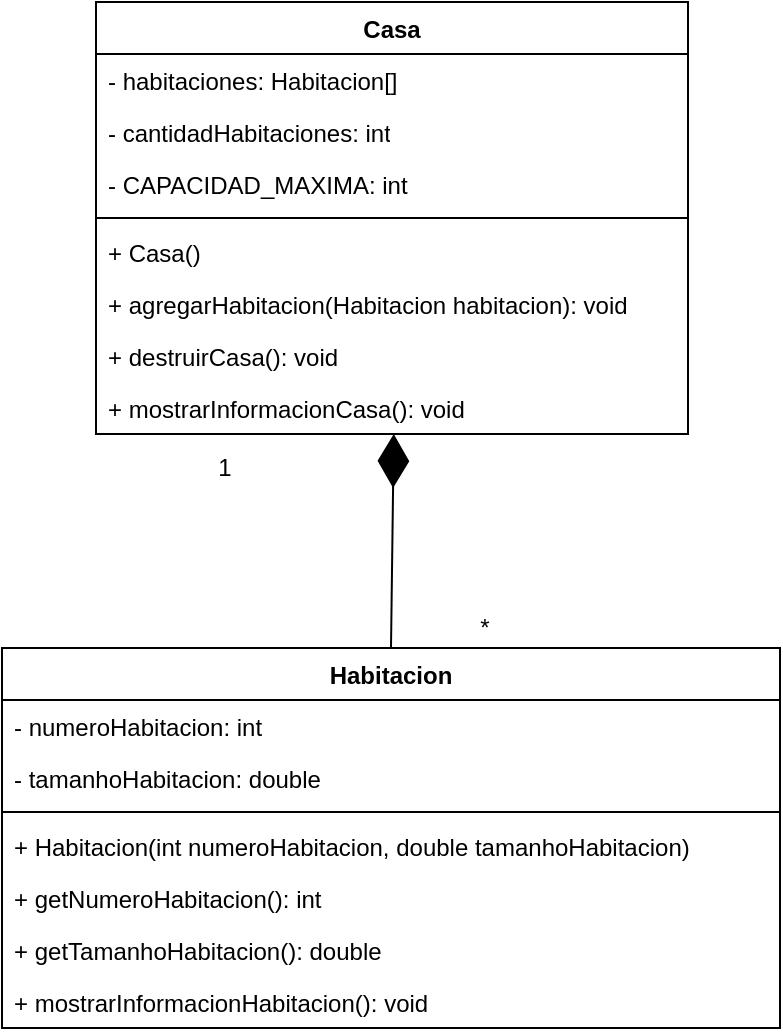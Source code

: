 <mxfile version="21.3.7" type="device">
  <diagram name="Página-1" id="JZkxLVE-2ZuboixR1AyB">
    <mxGraphModel dx="1114" dy="462" grid="1" gridSize="10" guides="1" tooltips="1" connect="1" arrows="1" fold="1" page="1" pageScale="1" pageWidth="827" pageHeight="1169" math="0" shadow="0">
      <root>
        <mxCell id="0" />
        <mxCell id="1" parent="0" />
        <mxCell id="SKappxPomTD8owNMugFS-22" value="Habitacion" style="swimlane;fontStyle=1;align=center;verticalAlign=top;childLayout=stackLayout;horizontal=1;startSize=26;horizontalStack=0;resizeParent=1;resizeParentMax=0;resizeLast=0;collapsible=1;marginBottom=0;whiteSpace=wrap;html=1;" vertex="1" parent="1">
          <mxGeometry x="219" y="473" width="389" height="190" as="geometry" />
        </mxCell>
        <mxCell id="SKappxPomTD8owNMugFS-23" value="- numeroHabitacion: int" style="text;strokeColor=none;fillColor=none;align=left;verticalAlign=top;spacingLeft=4;spacingRight=4;overflow=hidden;rotatable=0;points=[[0,0.5],[1,0.5]];portConstraint=eastwest;whiteSpace=wrap;html=1;" vertex="1" parent="SKappxPomTD8owNMugFS-22">
          <mxGeometry y="26" width="389" height="26" as="geometry" />
        </mxCell>
        <mxCell id="SKappxPomTD8owNMugFS-26" value="- tamanhoHabitacion: double" style="text;strokeColor=none;fillColor=none;align=left;verticalAlign=top;spacingLeft=4;spacingRight=4;overflow=hidden;rotatable=0;points=[[0,0.5],[1,0.5]];portConstraint=eastwest;whiteSpace=wrap;html=1;" vertex="1" parent="SKappxPomTD8owNMugFS-22">
          <mxGeometry y="52" width="389" height="26" as="geometry" />
        </mxCell>
        <mxCell id="SKappxPomTD8owNMugFS-24" value="" style="line;strokeWidth=1;fillColor=none;align=left;verticalAlign=middle;spacingTop=-1;spacingLeft=3;spacingRight=3;rotatable=0;labelPosition=right;points=[];portConstraint=eastwest;strokeColor=inherit;" vertex="1" parent="SKappxPomTD8owNMugFS-22">
          <mxGeometry y="78" width="389" height="8" as="geometry" />
        </mxCell>
        <mxCell id="SKappxPomTD8owNMugFS-25" value="+ Habitacion(int numeroHabitacion, double tamanhoHabitacion)" style="text;strokeColor=none;fillColor=none;align=left;verticalAlign=top;spacingLeft=4;spacingRight=4;overflow=hidden;rotatable=0;points=[[0,0.5],[1,0.5]];portConstraint=eastwest;whiteSpace=wrap;html=1;" vertex="1" parent="SKappxPomTD8owNMugFS-22">
          <mxGeometry y="86" width="389" height="26" as="geometry" />
        </mxCell>
        <mxCell id="SKappxPomTD8owNMugFS-27" value="+ getNumeroHabitacion(): int" style="text;strokeColor=none;fillColor=none;align=left;verticalAlign=top;spacingLeft=4;spacingRight=4;overflow=hidden;rotatable=0;points=[[0,0.5],[1,0.5]];portConstraint=eastwest;whiteSpace=wrap;html=1;" vertex="1" parent="SKappxPomTD8owNMugFS-22">
          <mxGeometry y="112" width="389" height="26" as="geometry" />
        </mxCell>
        <mxCell id="SKappxPomTD8owNMugFS-28" value="+ getTamanhoHabitacion(): double" style="text;strokeColor=none;fillColor=none;align=left;verticalAlign=top;spacingLeft=4;spacingRight=4;overflow=hidden;rotatable=0;points=[[0,0.5],[1,0.5]];portConstraint=eastwest;whiteSpace=wrap;html=1;" vertex="1" parent="SKappxPomTD8owNMugFS-22">
          <mxGeometry y="138" width="389" height="26" as="geometry" />
        </mxCell>
        <mxCell id="SKappxPomTD8owNMugFS-41" value="+ mostrarInformacionHabitacion(): void" style="text;strokeColor=none;fillColor=none;align=left;verticalAlign=top;spacingLeft=4;spacingRight=4;overflow=hidden;rotatable=0;points=[[0,0.5],[1,0.5]];portConstraint=eastwest;whiteSpace=wrap;html=1;" vertex="1" parent="SKappxPomTD8owNMugFS-22">
          <mxGeometry y="164" width="389" height="26" as="geometry" />
        </mxCell>
        <mxCell id="SKappxPomTD8owNMugFS-29" value="Casa" style="swimlane;fontStyle=1;align=center;verticalAlign=top;childLayout=stackLayout;horizontal=1;startSize=26;horizontalStack=0;resizeParent=1;resizeParentMax=0;resizeLast=0;collapsible=1;marginBottom=0;whiteSpace=wrap;html=1;" vertex="1" parent="1">
          <mxGeometry x="266" y="150" width="296" height="216" as="geometry" />
        </mxCell>
        <mxCell id="SKappxPomTD8owNMugFS-33" value="- habitaciones: Habitacion[]" style="text;strokeColor=none;fillColor=none;align=left;verticalAlign=top;spacingLeft=4;spacingRight=4;overflow=hidden;rotatable=0;points=[[0,0.5],[1,0.5]];portConstraint=eastwest;whiteSpace=wrap;html=1;" vertex="1" parent="SKappxPomTD8owNMugFS-29">
          <mxGeometry y="26" width="296" height="26" as="geometry" />
        </mxCell>
        <mxCell id="SKappxPomTD8owNMugFS-34" value="- cantidadHabitaciones: int" style="text;strokeColor=none;fillColor=none;align=left;verticalAlign=top;spacingLeft=4;spacingRight=4;overflow=hidden;rotatable=0;points=[[0,0.5],[1,0.5]];portConstraint=eastwest;whiteSpace=wrap;html=1;" vertex="1" parent="SKappxPomTD8owNMugFS-29">
          <mxGeometry y="52" width="296" height="26" as="geometry" />
        </mxCell>
        <mxCell id="SKappxPomTD8owNMugFS-30" value="- CAPACIDAD_MAXIMA: int" style="text;strokeColor=none;fillColor=none;align=left;verticalAlign=top;spacingLeft=4;spacingRight=4;overflow=hidden;rotatable=0;points=[[0,0.5],[1,0.5]];portConstraint=eastwest;whiteSpace=wrap;html=1;" vertex="1" parent="SKappxPomTD8owNMugFS-29">
          <mxGeometry y="78" width="296" height="26" as="geometry" />
        </mxCell>
        <mxCell id="SKappxPomTD8owNMugFS-31" value="" style="line;strokeWidth=1;fillColor=none;align=left;verticalAlign=middle;spacingTop=-1;spacingLeft=3;spacingRight=3;rotatable=0;labelPosition=right;points=[];portConstraint=eastwest;strokeColor=inherit;" vertex="1" parent="SKappxPomTD8owNMugFS-29">
          <mxGeometry y="104" width="296" height="8" as="geometry" />
        </mxCell>
        <mxCell id="SKappxPomTD8owNMugFS-35" value="+ Casa()" style="text;strokeColor=none;fillColor=none;align=left;verticalAlign=top;spacingLeft=4;spacingRight=4;overflow=hidden;rotatable=0;points=[[0,0.5],[1,0.5]];portConstraint=eastwest;whiteSpace=wrap;html=1;" vertex="1" parent="SKappxPomTD8owNMugFS-29">
          <mxGeometry y="112" width="296" height="26" as="geometry" />
        </mxCell>
        <mxCell id="SKappxPomTD8owNMugFS-36" value="+ agregarHabitacion(Habitacion habitacion): void" style="text;strokeColor=none;fillColor=none;align=left;verticalAlign=top;spacingLeft=4;spacingRight=4;overflow=hidden;rotatable=0;points=[[0,0.5],[1,0.5]];portConstraint=eastwest;whiteSpace=wrap;html=1;" vertex="1" parent="SKappxPomTD8owNMugFS-29">
          <mxGeometry y="138" width="296" height="26" as="geometry" />
        </mxCell>
        <mxCell id="SKappxPomTD8owNMugFS-32" value="+ destruirCasa(): void" style="text;strokeColor=none;fillColor=none;align=left;verticalAlign=top;spacingLeft=4;spacingRight=4;overflow=hidden;rotatable=0;points=[[0,0.5],[1,0.5]];portConstraint=eastwest;whiteSpace=wrap;html=1;" vertex="1" parent="SKappxPomTD8owNMugFS-29">
          <mxGeometry y="164" width="296" height="26" as="geometry" />
        </mxCell>
        <mxCell id="SKappxPomTD8owNMugFS-37" value="+ mostrarInformacionCasa(): void" style="text;strokeColor=none;fillColor=none;align=left;verticalAlign=top;spacingLeft=4;spacingRight=4;overflow=hidden;rotatable=0;points=[[0,0.5],[1,0.5]];portConstraint=eastwest;whiteSpace=wrap;html=1;" vertex="1" parent="SKappxPomTD8owNMugFS-29">
          <mxGeometry y="190" width="296" height="26" as="geometry" />
        </mxCell>
        <mxCell id="SKappxPomTD8owNMugFS-38" value="" style="endArrow=diamondThin;endFill=1;endSize=24;html=1;rounded=0;exitX=0.5;exitY=0;exitDx=0;exitDy=0;entryX=0.503;entryY=1;entryDx=0;entryDy=0;entryPerimeter=0;" edge="1" parent="1" source="SKappxPomTD8owNMugFS-22" target="SKappxPomTD8owNMugFS-37">
          <mxGeometry width="160" relative="1" as="geometry">
            <mxPoint x="330" y="500" as="sourcePoint" />
            <mxPoint x="490" y="500" as="targetPoint" />
          </mxGeometry>
        </mxCell>
        <mxCell id="SKappxPomTD8owNMugFS-39" value="1" style="text;html=1;align=center;verticalAlign=middle;resizable=0;points=[];autosize=1;strokeColor=none;fillColor=none;" vertex="1" parent="1">
          <mxGeometry x="315" y="368" width="30" height="30" as="geometry" />
        </mxCell>
        <mxCell id="SKappxPomTD8owNMugFS-40" value="*" style="text;html=1;align=center;verticalAlign=middle;resizable=0;points=[];autosize=1;strokeColor=none;fillColor=none;" vertex="1" parent="1">
          <mxGeometry x="445" y="448" width="30" height="30" as="geometry" />
        </mxCell>
      </root>
    </mxGraphModel>
  </diagram>
</mxfile>
